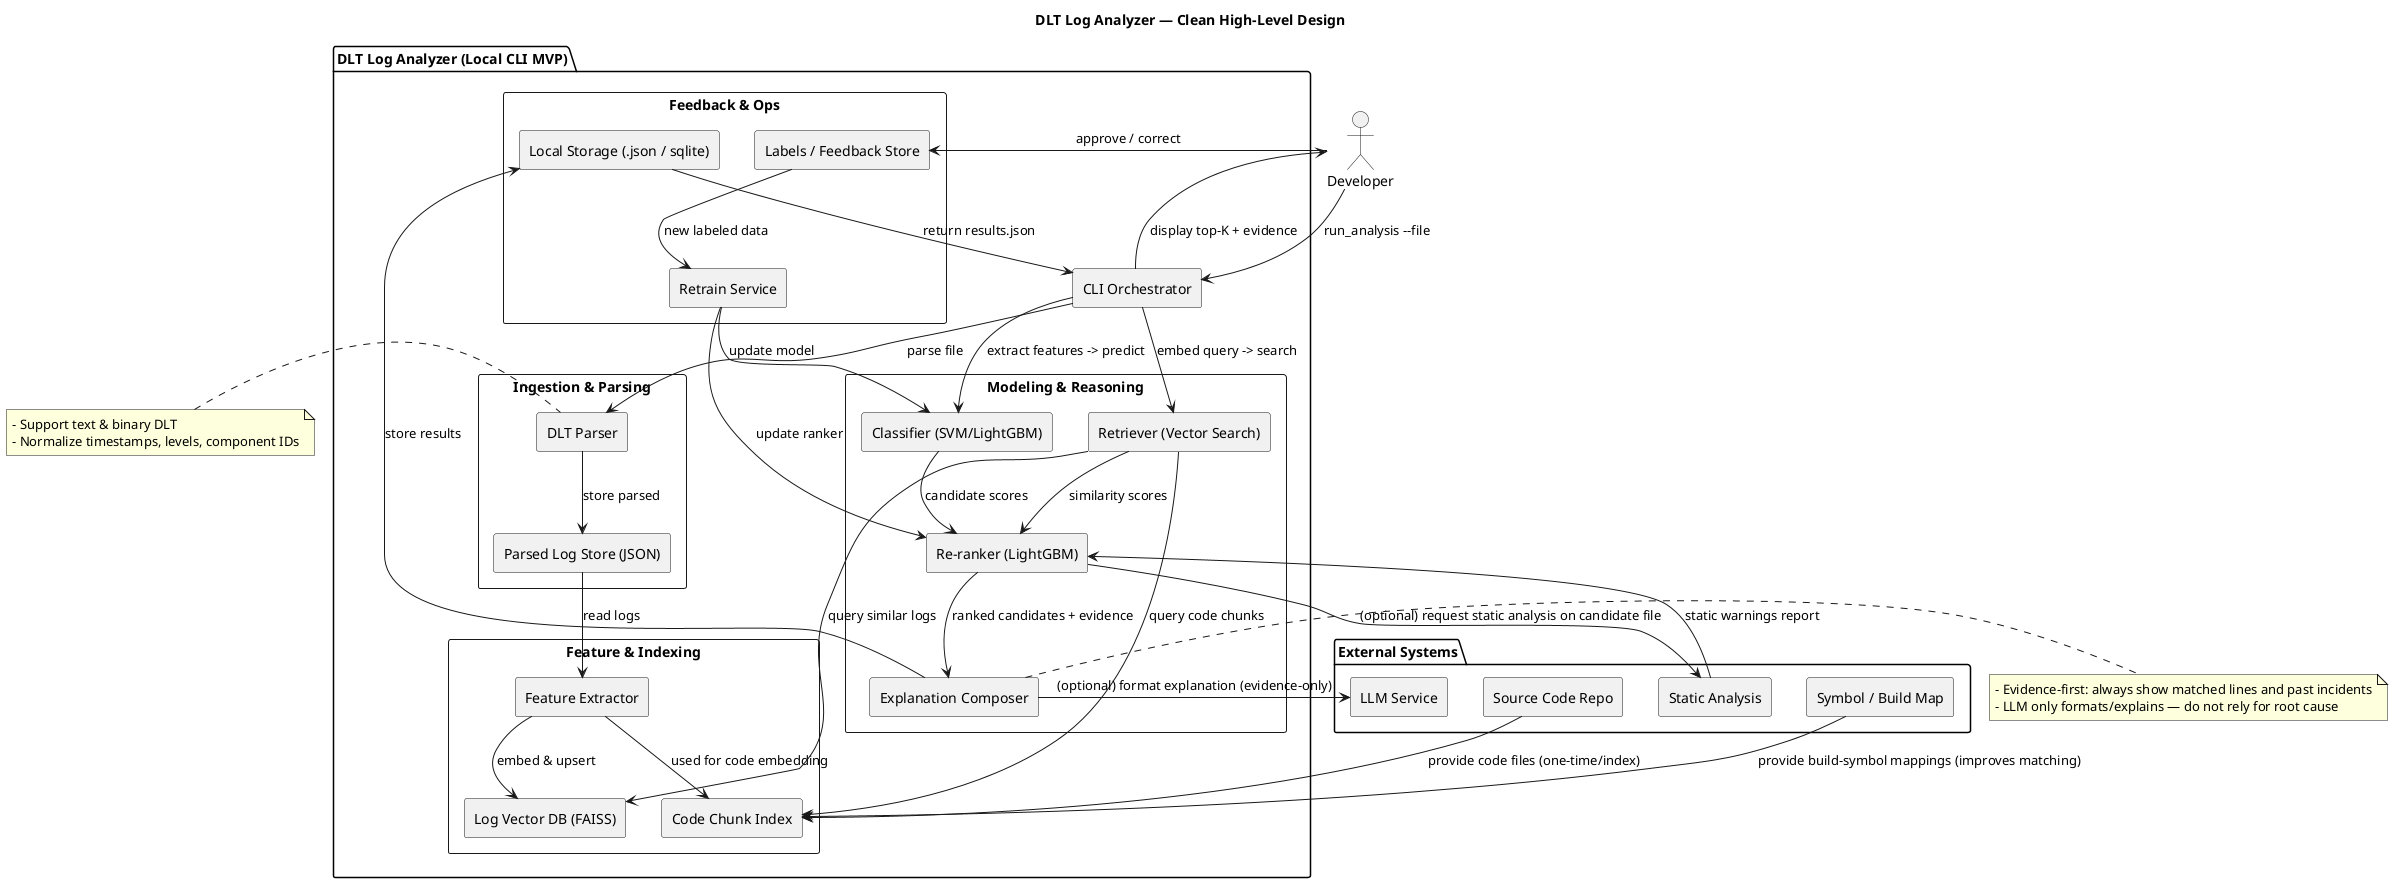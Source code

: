 @startuml DLT Log Analyzer — High-Level Design
title DLT Log Analyzer — Clean High-Level Design
skinparam componentStyle rectangle
skinparam shadowing false

actor Developer as Dev

package "External Systems" {
  [Source Code Repo] as Repo
  [LLM Service] as LLM
  [Static Analysis] as Static
  [Symbol / Build Map] as Symbol
}

package "DLT Log Analyzer (Local CLI MVP)" {
  [CLI Orchestrator] as CLI

  rectangle "Ingestion & Parsing" {
    [DLT Parser] as Parser
    [Parsed Log Store (JSON)] as ParsedStore
  }

  rectangle "Feature & Indexing" {
    [Feature Extractor] as Features
    [Log Vector DB (FAISS)] as LogVectorDB
    [Code Chunk Index] as CodeIndex
  }

  rectangle "Modeling & Reasoning" {
    [Classifier (SVM/LightGBM)] as Classifier
    [Retriever (Vector Search)] as Retriever
    [Re-ranker (LightGBM)] as Ranker
    [Explanation Composer] as Explain
  }

  rectangle "Feedback & Ops" {
    [Labels / Feedback Store] as Labels
    [Retrain Service] as Retrain
    [Local Storage (.json / sqlite)] as LocalStore
  }
}

'--- Core flows ---'
Dev --> CLI : run_analysis --file
CLI --> Parser : parse file
Parser --> ParsedStore : store parsed
ParsedStore --> Features : read logs
Features --> LogVectorDB : embed & upsert
Features --> CodeIndex : used for code embedding
Repo --> CodeIndex : provide code files (one-time/index)

CLI --> Classifier : extract features -> predict
CLI --> Retriever : embed query -> search
Retriever --> LogVectorDB : query similar logs
Retriever --> CodeIndex : query code chunks
Classifier --> Ranker : candidate scores
Retriever --> Ranker : similarity scores
Ranker --> Explain : ranked candidates + evidence
Explain --> LocalStore : store results
LocalStore --> CLI : return results.json
CLI --> Dev : display top-K + evidence

'--- Feedback loop ---'
Dev --> Labels : approve / correct
Labels --> Retrain : new labeled data
Retrain --> Classifier : update model
Retrain --> Ranker : update ranker

'--- Optional external assists ---'
Explain --> LLM : (optional) format explanation (evidence-only)
Ranker --> Static : (optional) request static analysis on candidate file
Static --> Ranker : static warnings report
Symbol --> CodeIndex : provide build-symbol mappings (improves matching)

note left of Parser
- Support text & binary DLT
- Normalize timestamps, levels, component IDs
end note

note right of Explain
- Evidence-first: always show matched lines and past incidents
- LLM only formats/explains — do not rely for root cause
end note

@enduml

